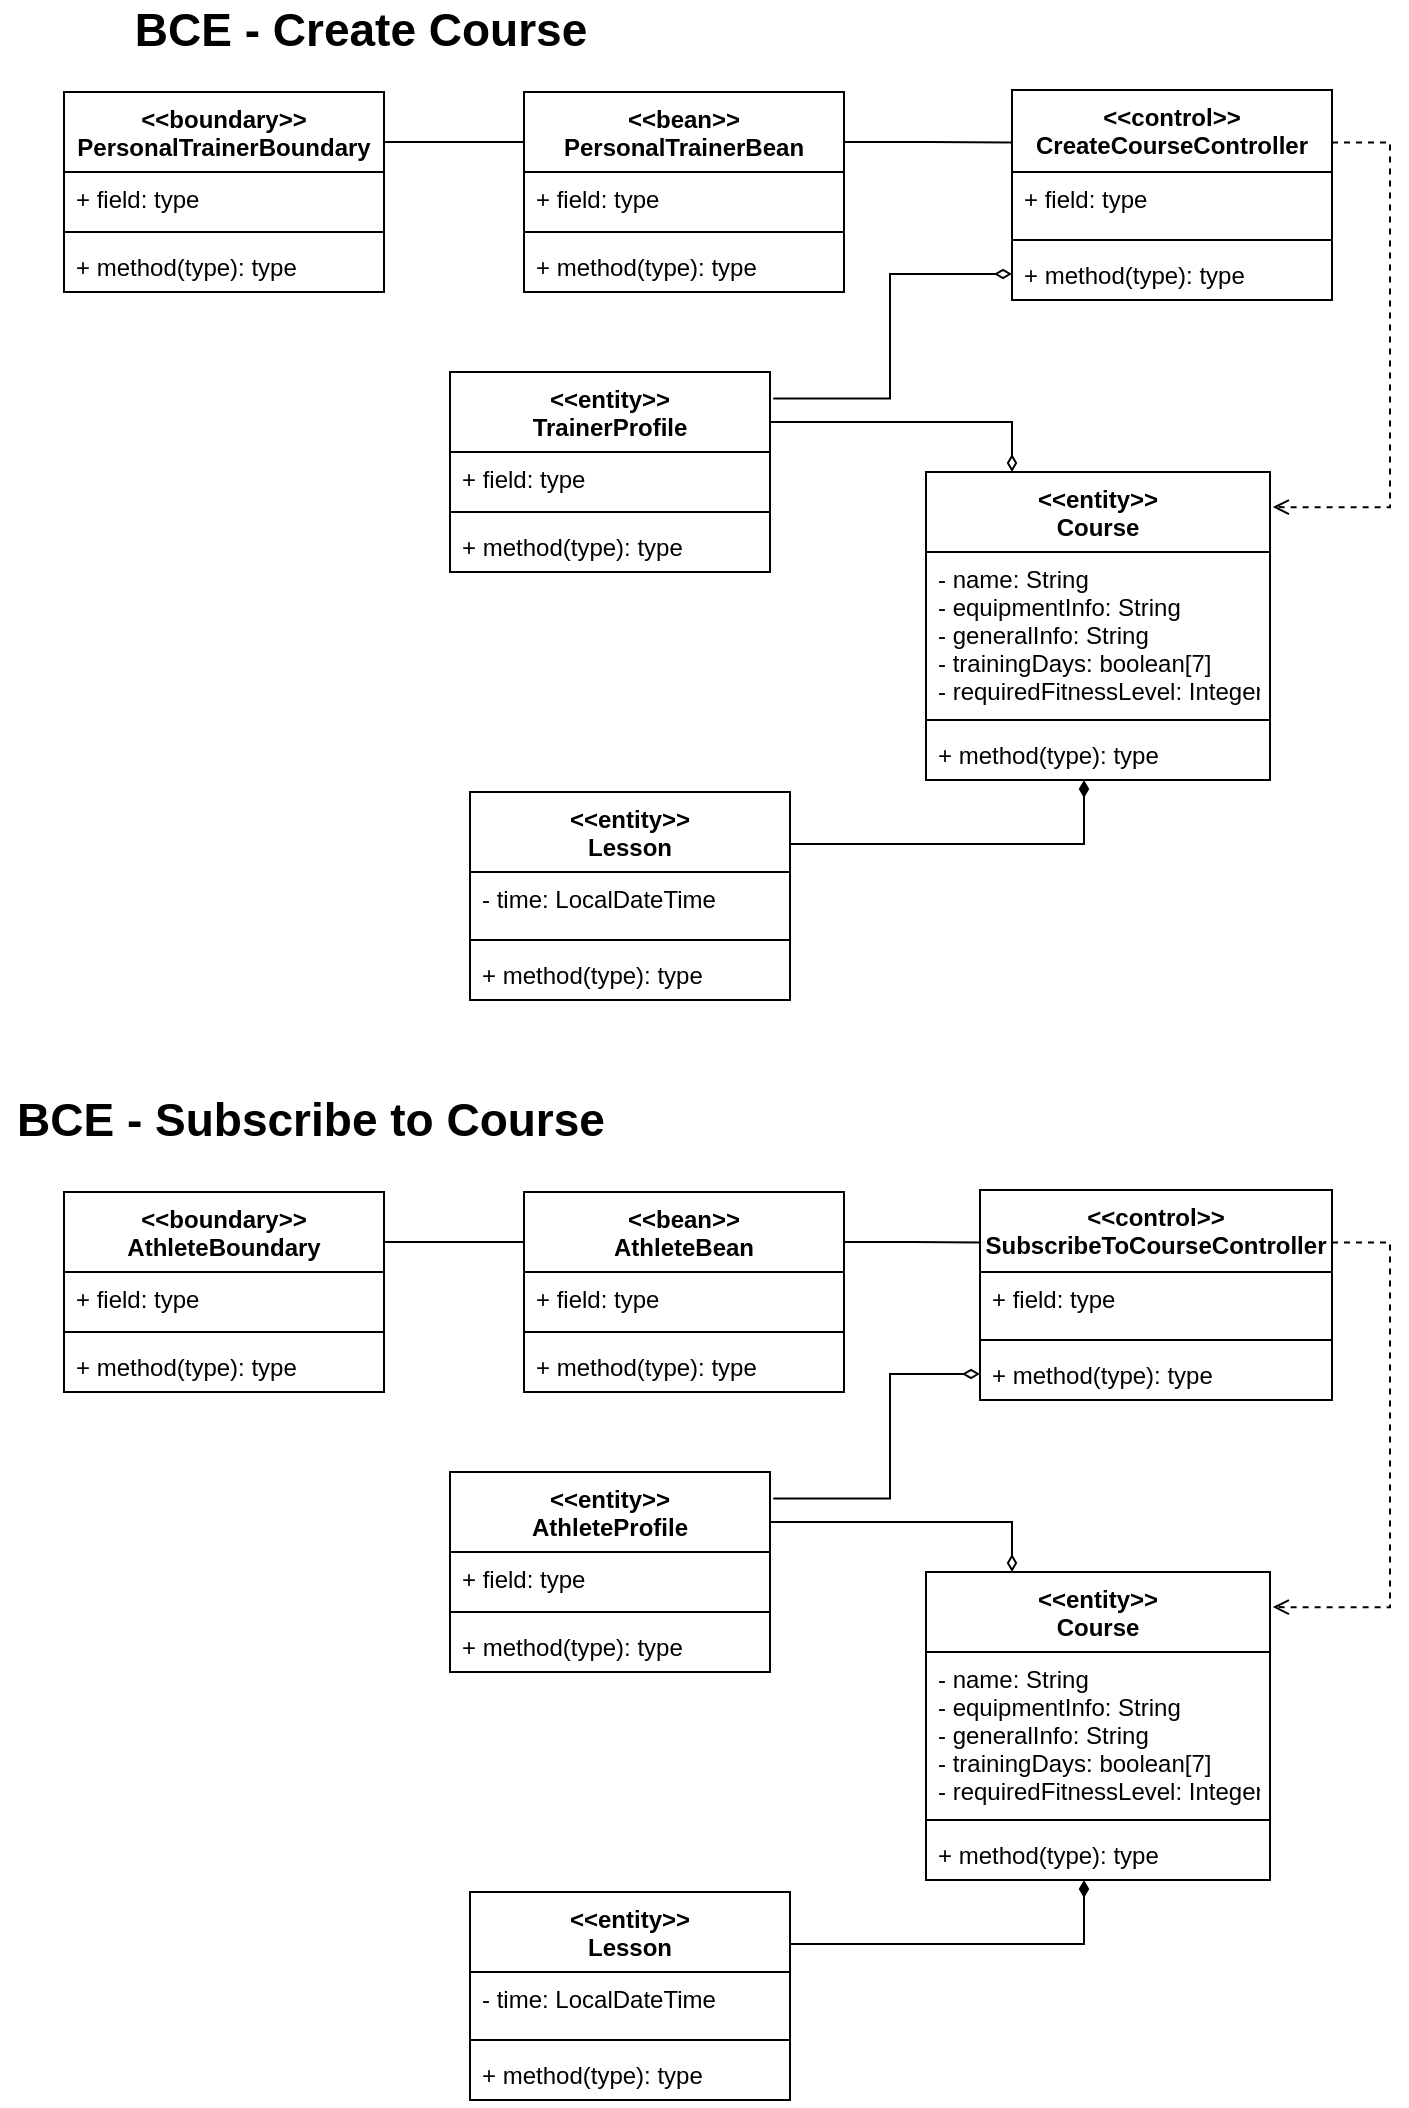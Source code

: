 <mxfile version="16.1.2" type="device"><diagram id="C5RBs43oDa-KdzZeNtuy" name="Page-1"><mxGraphModel dx="1038" dy="641" grid="1" gridSize="10" guides="1" tooltips="1" connect="1" arrows="1" fold="1" page="1" pageScale="1" pageWidth="827" pageHeight="1169" math="0" shadow="0"><root><mxCell id="WIyWlLk6GJQsqaUBKTNV-0"/><mxCell id="WIyWlLk6GJQsqaUBKTNV-1" parent="WIyWlLk6GJQsqaUBKTNV-0"/><mxCell id="F4uOX0KG_duVCiM6Psx7-8" value="&lt;&lt;control&gt;&gt;&#10;CreateCourseController" style="swimlane;fontStyle=1;align=center;verticalAlign=top;childLayout=stackLayout;horizontal=1;startSize=41;horizontalStack=0;resizeParent=1;resizeParentMax=0;resizeLast=0;collapsible=1;marginBottom=0;" vertex="1" parent="WIyWlLk6GJQsqaUBKTNV-1"><mxGeometry x="556" y="60" width="160" height="105" as="geometry"><mxRectangle x="571" y="169" width="100" height="30" as="alternateBounds"/></mxGeometry></mxCell><mxCell id="F4uOX0KG_duVCiM6Psx7-9" value="+ field: type" style="text;strokeColor=none;fillColor=none;align=left;verticalAlign=top;spacingLeft=4;spacingRight=4;overflow=hidden;rotatable=0;points=[[0,0.5],[1,0.5]];portConstraint=eastwest;" vertex="1" parent="F4uOX0KG_duVCiM6Psx7-8"><mxGeometry y="41" width="160" height="30" as="geometry"/></mxCell><mxCell id="F4uOX0KG_duVCiM6Psx7-10" value="" style="line;strokeWidth=1;fillColor=none;align=left;verticalAlign=middle;spacingTop=-1;spacingLeft=3;spacingRight=3;rotatable=0;labelPosition=right;points=[];portConstraint=eastwest;" vertex="1" parent="F4uOX0KG_duVCiM6Psx7-8"><mxGeometry y="71" width="160" height="8" as="geometry"/></mxCell><mxCell id="F4uOX0KG_duVCiM6Psx7-11" value="+ method(type): type" style="text;strokeColor=none;fillColor=none;align=left;verticalAlign=top;spacingLeft=4;spacingRight=4;overflow=hidden;rotatable=0;points=[[0,0.5],[1,0.5]];portConstraint=eastwest;" vertex="1" parent="F4uOX0KG_duVCiM6Psx7-8"><mxGeometry y="79" width="160" height="26" as="geometry"/></mxCell><mxCell id="F4uOX0KG_duVCiM6Psx7-32" style="edgeStyle=orthogonalEdgeStyle;rounded=0;orthogonalLoop=1;jettySize=auto;html=1;exitX=1;exitY=0.25;exitDx=0;exitDy=0;entryX=0;entryY=0.25;entryDx=0;entryDy=0;endArrow=none;endFill=0;" edge="1" parent="WIyWlLk6GJQsqaUBKTNV-1" source="F4uOX0KG_duVCiM6Psx7-12" target="F4uOX0KG_duVCiM6Psx7-20"><mxGeometry relative="1" as="geometry"/></mxCell><mxCell id="F4uOX0KG_duVCiM6Psx7-12" value="&lt;&lt;boundary&gt;&gt;&#10;PersonalTrainerBoundary" style="swimlane;fontStyle=1;align=center;verticalAlign=top;childLayout=stackLayout;horizontal=1;startSize=40;horizontalStack=0;resizeParent=1;resizeParentMax=0;resizeLast=0;collapsible=1;marginBottom=0;" vertex="1" parent="WIyWlLk6GJQsqaUBKTNV-1"><mxGeometry x="82" y="61" width="160" height="100" as="geometry"><mxRectangle x="97" y="170" width="180" height="40" as="alternateBounds"/></mxGeometry></mxCell><mxCell id="F4uOX0KG_duVCiM6Psx7-13" value="+ field: type" style="text;strokeColor=none;fillColor=none;align=left;verticalAlign=top;spacingLeft=4;spacingRight=4;overflow=hidden;rotatable=0;points=[[0,0.5],[1,0.5]];portConstraint=eastwest;" vertex="1" parent="F4uOX0KG_duVCiM6Psx7-12"><mxGeometry y="40" width="160" height="26" as="geometry"/></mxCell><mxCell id="F4uOX0KG_duVCiM6Psx7-14" value="" style="line;strokeWidth=1;fillColor=none;align=left;verticalAlign=middle;spacingTop=-1;spacingLeft=3;spacingRight=3;rotatable=0;labelPosition=right;points=[];portConstraint=eastwest;" vertex="1" parent="F4uOX0KG_duVCiM6Psx7-12"><mxGeometry y="66" width="160" height="8" as="geometry"/></mxCell><mxCell id="F4uOX0KG_duVCiM6Psx7-15" value="+ method(type): type" style="text;strokeColor=none;fillColor=none;align=left;verticalAlign=top;spacingLeft=4;spacingRight=4;overflow=hidden;rotatable=0;points=[[0,0.5],[1,0.5]];portConstraint=eastwest;" vertex="1" parent="F4uOX0KG_duVCiM6Psx7-12"><mxGeometry y="74" width="160" height="26" as="geometry"/></mxCell><mxCell id="F4uOX0KG_duVCiM6Psx7-33" style="edgeStyle=orthogonalEdgeStyle;rounded=0;orthogonalLoop=1;jettySize=auto;html=1;exitX=1;exitY=0.25;exitDx=0;exitDy=0;entryX=0;entryY=0.25;entryDx=0;entryDy=0;endArrow=none;endFill=0;" edge="1" parent="WIyWlLk6GJQsqaUBKTNV-1" source="F4uOX0KG_duVCiM6Psx7-20" target="F4uOX0KG_duVCiM6Psx7-8"><mxGeometry relative="1" as="geometry"/></mxCell><mxCell id="F4uOX0KG_duVCiM6Psx7-20" value="&lt;&lt;bean&gt;&gt;&#10;PersonalTrainerBean" style="swimlane;fontStyle=1;align=center;verticalAlign=top;childLayout=stackLayout;horizontal=1;startSize=40;horizontalStack=0;resizeParent=1;resizeParentMax=0;resizeLast=0;collapsible=1;marginBottom=0;" vertex="1" parent="WIyWlLk6GJQsqaUBKTNV-1"><mxGeometry x="312" y="61" width="160" height="100" as="geometry"><mxRectangle x="327" y="170" width="150" height="40" as="alternateBounds"/></mxGeometry></mxCell><mxCell id="F4uOX0KG_duVCiM6Psx7-21" value="+ field: type" style="text;strokeColor=none;fillColor=none;align=left;verticalAlign=top;spacingLeft=4;spacingRight=4;overflow=hidden;rotatable=0;points=[[0,0.5],[1,0.5]];portConstraint=eastwest;" vertex="1" parent="F4uOX0KG_duVCiM6Psx7-20"><mxGeometry y="40" width="160" height="26" as="geometry"/></mxCell><mxCell id="F4uOX0KG_duVCiM6Psx7-22" value="" style="line;strokeWidth=1;fillColor=none;align=left;verticalAlign=middle;spacingTop=-1;spacingLeft=3;spacingRight=3;rotatable=0;labelPosition=right;points=[];portConstraint=eastwest;" vertex="1" parent="F4uOX0KG_duVCiM6Psx7-20"><mxGeometry y="66" width="160" height="8" as="geometry"/></mxCell><mxCell id="F4uOX0KG_duVCiM6Psx7-23" value="+ method(type): type" style="text;strokeColor=none;fillColor=none;align=left;verticalAlign=top;spacingLeft=4;spacingRight=4;overflow=hidden;rotatable=0;points=[[0,0.5],[1,0.5]];portConstraint=eastwest;" vertex="1" parent="F4uOX0KG_duVCiM6Psx7-20"><mxGeometry y="74" width="160" height="26" as="geometry"/></mxCell><mxCell id="F4uOX0KG_duVCiM6Psx7-24" value="&lt;&lt;entity&gt;&gt;&#10;Course" style="swimlane;fontStyle=1;align=center;verticalAlign=top;childLayout=stackLayout;horizontal=1;startSize=40;horizontalStack=0;resizeParent=1;resizeParentMax=0;resizeLast=0;collapsible=1;marginBottom=0;" vertex="1" parent="WIyWlLk6GJQsqaUBKTNV-1"><mxGeometry x="513" y="251" width="172" height="154" as="geometry"/></mxCell><mxCell id="F4uOX0KG_duVCiM6Psx7-25" value="- name: String&#10;- equipmentInfo: String&#10;- generalInfo: String&#10;- trainingDays: boolean[7]&#10;- requiredFitnessLevel: Integer" style="text;strokeColor=none;fillColor=none;align=left;verticalAlign=top;spacingLeft=4;spacingRight=4;overflow=hidden;rotatable=0;points=[[0,0.5],[1,0.5]];portConstraint=eastwest;" vertex="1" parent="F4uOX0KG_duVCiM6Psx7-24"><mxGeometry y="40" width="172" height="80" as="geometry"/></mxCell><mxCell id="F4uOX0KG_duVCiM6Psx7-26" value="" style="line;strokeWidth=1;fillColor=none;align=left;verticalAlign=middle;spacingTop=-1;spacingLeft=3;spacingRight=3;rotatable=0;labelPosition=right;points=[];portConstraint=eastwest;" vertex="1" parent="F4uOX0KG_duVCiM6Psx7-24"><mxGeometry y="120" width="172" height="8" as="geometry"/></mxCell><mxCell id="F4uOX0KG_duVCiM6Psx7-27" value="+ method(type): type" style="text;strokeColor=none;fillColor=none;align=left;verticalAlign=top;spacingLeft=4;spacingRight=4;overflow=hidden;rotatable=0;points=[[0,0.5],[1,0.5]];portConstraint=eastwest;" vertex="1" parent="F4uOX0KG_duVCiM6Psx7-24"><mxGeometry y="128" width="172" height="26" as="geometry"/></mxCell><mxCell id="F4uOX0KG_duVCiM6Psx7-48" style="edgeStyle=orthogonalEdgeStyle;rounded=0;orthogonalLoop=1;jettySize=auto;html=1;exitX=1;exitY=0.25;exitDx=0;exitDy=0;entryX=0.25;entryY=0;entryDx=0;entryDy=0;endArrow=diamondThin;endFill=0;" edge="1" parent="WIyWlLk6GJQsqaUBKTNV-1" source="F4uOX0KG_duVCiM6Psx7-28" target="F4uOX0KG_duVCiM6Psx7-24"><mxGeometry relative="1" as="geometry"><Array as="points"><mxPoint x="556" y="226"/></Array></mxGeometry></mxCell><mxCell id="F4uOX0KG_duVCiM6Psx7-49" style="edgeStyle=orthogonalEdgeStyle;rounded=0;orthogonalLoop=1;jettySize=auto;html=1;exitX=1.01;exitY=0.132;exitDx=0;exitDy=0;entryX=0;entryY=0.5;entryDx=0;entryDy=0;endArrow=diamondThin;endFill=0;exitPerimeter=0;" edge="1" parent="WIyWlLk6GJQsqaUBKTNV-1" source="F4uOX0KG_duVCiM6Psx7-28" target="F4uOX0KG_duVCiM6Psx7-11"><mxGeometry relative="1" as="geometry"><Array as="points"><mxPoint x="495" y="214"/><mxPoint x="495" y="152"/></Array></mxGeometry></mxCell><mxCell id="F4uOX0KG_duVCiM6Psx7-28" value="&lt;&lt;entity&gt;&gt;&#10;TrainerProfile" style="swimlane;fontStyle=1;align=center;verticalAlign=top;childLayout=stackLayout;horizontal=1;startSize=40;horizontalStack=0;resizeParent=1;resizeParentMax=0;resizeLast=0;collapsible=1;marginBottom=0;" vertex="1" parent="WIyWlLk6GJQsqaUBKTNV-1"><mxGeometry x="275" y="201" width="160" height="100" as="geometry"/></mxCell><mxCell id="F4uOX0KG_duVCiM6Psx7-29" value="+ field: type" style="text;strokeColor=none;fillColor=none;align=left;verticalAlign=top;spacingLeft=4;spacingRight=4;overflow=hidden;rotatable=0;points=[[0,0.5],[1,0.5]];portConstraint=eastwest;" vertex="1" parent="F4uOX0KG_duVCiM6Psx7-28"><mxGeometry y="40" width="160" height="26" as="geometry"/></mxCell><mxCell id="F4uOX0KG_duVCiM6Psx7-30" value="" style="line;strokeWidth=1;fillColor=none;align=left;verticalAlign=middle;spacingTop=-1;spacingLeft=3;spacingRight=3;rotatable=0;labelPosition=right;points=[];portConstraint=eastwest;" vertex="1" parent="F4uOX0KG_duVCiM6Psx7-28"><mxGeometry y="66" width="160" height="8" as="geometry"/></mxCell><mxCell id="F4uOX0KG_duVCiM6Psx7-31" value="+ method(type): type" style="text;strokeColor=none;fillColor=none;align=left;verticalAlign=top;spacingLeft=4;spacingRight=4;overflow=hidden;rotatable=0;points=[[0,0.5],[1,0.5]];portConstraint=eastwest;" vertex="1" parent="F4uOX0KG_duVCiM6Psx7-28"><mxGeometry y="74" width="160" height="26" as="geometry"/></mxCell><mxCell id="F4uOX0KG_duVCiM6Psx7-34" style="edgeStyle=orthogonalEdgeStyle;rounded=0;orthogonalLoop=1;jettySize=auto;html=1;exitX=1;exitY=0.25;exitDx=0;exitDy=0;entryX=1.008;entryY=0.114;entryDx=0;entryDy=0;endArrow=open;endFill=0;dashed=1;entryPerimeter=0;" edge="1" parent="WIyWlLk6GJQsqaUBKTNV-1" source="F4uOX0KG_duVCiM6Psx7-8" target="F4uOX0KG_duVCiM6Psx7-24"><mxGeometry relative="1" as="geometry"><Array as="points"><mxPoint x="745" y="86"/><mxPoint x="745" y="269"/></Array></mxGeometry></mxCell><mxCell id="F4uOX0KG_duVCiM6Psx7-47" style="edgeStyle=orthogonalEdgeStyle;rounded=0;orthogonalLoop=1;jettySize=auto;html=1;exitX=1;exitY=0.25;exitDx=0;exitDy=0;endArrow=diamondThin;endFill=1;" edge="1" parent="WIyWlLk6GJQsqaUBKTNV-1" source="F4uOX0KG_duVCiM6Psx7-43" target="F4uOX0KG_duVCiM6Psx7-27"><mxGeometry relative="1" as="geometry"><Array as="points"><mxPoint x="592" y="437"/></Array></mxGeometry></mxCell><mxCell id="F4uOX0KG_duVCiM6Psx7-43" value="&lt;&lt;entity&gt;&gt;&#10;Lesson" style="swimlane;fontStyle=1;align=center;verticalAlign=top;childLayout=stackLayout;horizontal=1;startSize=40;horizontalStack=0;resizeParent=1;resizeParentMax=0;resizeLast=0;collapsible=1;marginBottom=0;" vertex="1" parent="WIyWlLk6GJQsqaUBKTNV-1"><mxGeometry x="285" y="411" width="160" height="104" as="geometry"/></mxCell><mxCell id="F4uOX0KG_duVCiM6Psx7-44" value="- time: LocalDateTime" style="text;strokeColor=none;fillColor=none;align=left;verticalAlign=top;spacingLeft=4;spacingRight=4;overflow=hidden;rotatable=0;points=[[0,0.5],[1,0.5]];portConstraint=eastwest;" vertex="1" parent="F4uOX0KG_duVCiM6Psx7-43"><mxGeometry y="40" width="160" height="30" as="geometry"/></mxCell><mxCell id="F4uOX0KG_duVCiM6Psx7-45" value="" style="line;strokeWidth=1;fillColor=none;align=left;verticalAlign=middle;spacingTop=-1;spacingLeft=3;spacingRight=3;rotatable=0;labelPosition=right;points=[];portConstraint=eastwest;" vertex="1" parent="F4uOX0KG_duVCiM6Psx7-43"><mxGeometry y="70" width="160" height="8" as="geometry"/></mxCell><mxCell id="F4uOX0KG_duVCiM6Psx7-46" value="+ method(type): type" style="text;strokeColor=none;fillColor=none;align=left;verticalAlign=top;spacingLeft=4;spacingRight=4;overflow=hidden;rotatable=0;points=[[0,0.5],[1,0.5]];portConstraint=eastwest;" vertex="1" parent="F4uOX0KG_duVCiM6Psx7-43"><mxGeometry y="78" width="160" height="26" as="geometry"/></mxCell><mxCell id="F4uOX0KG_duVCiM6Psx7-54" value="BCE - Create Course" style="text;html=1;align=center;verticalAlign=middle;resizable=0;points=[];autosize=1;strokeColor=none;fillColor=none;fontStyle=1;fontSize=23;" vertex="1" parent="WIyWlLk6GJQsqaUBKTNV-1"><mxGeometry x="110" y="15" width="240" height="30" as="geometry"/></mxCell><mxCell id="F4uOX0KG_duVCiM6Psx7-55" value="BCE - Subscribe to Course" style="text;html=1;align=center;verticalAlign=middle;resizable=0;points=[];autosize=1;strokeColor=none;fillColor=none;fontStyle=1;fontSize=23;" vertex="1" parent="WIyWlLk6GJQsqaUBKTNV-1"><mxGeometry x="50" y="560" width="310" height="30" as="geometry"/></mxCell><mxCell id="F4uOX0KG_duVCiM6Psx7-56" value="&lt;&lt;control&gt;&gt;&#10;SubscribeToCourseController" style="swimlane;fontStyle=1;align=center;verticalAlign=top;childLayout=stackLayout;horizontal=1;startSize=41;horizontalStack=0;resizeParent=1;resizeParentMax=0;resizeLast=0;collapsible=1;marginBottom=0;" vertex="1" parent="WIyWlLk6GJQsqaUBKTNV-1"><mxGeometry x="540" y="610" width="176" height="105" as="geometry"><mxRectangle x="571" y="169" width="100" height="30" as="alternateBounds"/></mxGeometry></mxCell><mxCell id="F4uOX0KG_duVCiM6Psx7-57" value="+ field: type" style="text;strokeColor=none;fillColor=none;align=left;verticalAlign=top;spacingLeft=4;spacingRight=4;overflow=hidden;rotatable=0;points=[[0,0.5],[1,0.5]];portConstraint=eastwest;" vertex="1" parent="F4uOX0KG_duVCiM6Psx7-56"><mxGeometry y="41" width="176" height="30" as="geometry"/></mxCell><mxCell id="F4uOX0KG_duVCiM6Psx7-58" value="" style="line;strokeWidth=1;fillColor=none;align=left;verticalAlign=middle;spacingTop=-1;spacingLeft=3;spacingRight=3;rotatable=0;labelPosition=right;points=[];portConstraint=eastwest;" vertex="1" parent="F4uOX0KG_duVCiM6Psx7-56"><mxGeometry y="71" width="176" height="8" as="geometry"/></mxCell><mxCell id="F4uOX0KG_duVCiM6Psx7-59" value="+ method(type): type" style="text;strokeColor=none;fillColor=none;align=left;verticalAlign=top;spacingLeft=4;spacingRight=4;overflow=hidden;rotatable=0;points=[[0,0.5],[1,0.5]];portConstraint=eastwest;" vertex="1" parent="F4uOX0KG_duVCiM6Psx7-56"><mxGeometry y="79" width="176" height="26" as="geometry"/></mxCell><mxCell id="F4uOX0KG_duVCiM6Psx7-60" style="edgeStyle=orthogonalEdgeStyle;rounded=0;orthogonalLoop=1;jettySize=auto;html=1;exitX=1;exitY=0.25;exitDx=0;exitDy=0;entryX=0;entryY=0.25;entryDx=0;entryDy=0;endArrow=none;endFill=0;" edge="1" parent="WIyWlLk6GJQsqaUBKTNV-1" source="F4uOX0KG_duVCiM6Psx7-61" target="F4uOX0KG_duVCiM6Psx7-66"><mxGeometry relative="1" as="geometry"/></mxCell><mxCell id="F4uOX0KG_duVCiM6Psx7-61" value="&lt;&lt;boundary&gt;&gt;&#10;AthleteBoundary" style="swimlane;fontStyle=1;align=center;verticalAlign=top;childLayout=stackLayout;horizontal=1;startSize=40;horizontalStack=0;resizeParent=1;resizeParentMax=0;resizeLast=0;collapsible=1;marginBottom=0;" vertex="1" parent="WIyWlLk6GJQsqaUBKTNV-1"><mxGeometry x="82" y="611" width="160" height="100" as="geometry"><mxRectangle x="97" y="170" width="180" height="40" as="alternateBounds"/></mxGeometry></mxCell><mxCell id="F4uOX0KG_duVCiM6Psx7-62" value="+ field: type" style="text;strokeColor=none;fillColor=none;align=left;verticalAlign=top;spacingLeft=4;spacingRight=4;overflow=hidden;rotatable=0;points=[[0,0.5],[1,0.5]];portConstraint=eastwest;" vertex="1" parent="F4uOX0KG_duVCiM6Psx7-61"><mxGeometry y="40" width="160" height="26" as="geometry"/></mxCell><mxCell id="F4uOX0KG_duVCiM6Psx7-63" value="" style="line;strokeWidth=1;fillColor=none;align=left;verticalAlign=middle;spacingTop=-1;spacingLeft=3;spacingRight=3;rotatable=0;labelPosition=right;points=[];portConstraint=eastwest;" vertex="1" parent="F4uOX0KG_duVCiM6Psx7-61"><mxGeometry y="66" width="160" height="8" as="geometry"/></mxCell><mxCell id="F4uOX0KG_duVCiM6Psx7-64" value="+ method(type): type" style="text;strokeColor=none;fillColor=none;align=left;verticalAlign=top;spacingLeft=4;spacingRight=4;overflow=hidden;rotatable=0;points=[[0,0.5],[1,0.5]];portConstraint=eastwest;" vertex="1" parent="F4uOX0KG_duVCiM6Psx7-61"><mxGeometry y="74" width="160" height="26" as="geometry"/></mxCell><mxCell id="F4uOX0KG_duVCiM6Psx7-65" style="edgeStyle=orthogonalEdgeStyle;rounded=0;orthogonalLoop=1;jettySize=auto;html=1;exitX=1;exitY=0.25;exitDx=0;exitDy=0;entryX=0;entryY=0.25;entryDx=0;entryDy=0;endArrow=none;endFill=0;" edge="1" parent="WIyWlLk6GJQsqaUBKTNV-1" source="F4uOX0KG_duVCiM6Psx7-66" target="F4uOX0KG_duVCiM6Psx7-56"><mxGeometry relative="1" as="geometry"/></mxCell><mxCell id="F4uOX0KG_duVCiM6Psx7-66" value="&lt;&lt;bean&gt;&gt;&#10;AthleteBean" style="swimlane;fontStyle=1;align=center;verticalAlign=top;childLayout=stackLayout;horizontal=1;startSize=40;horizontalStack=0;resizeParent=1;resizeParentMax=0;resizeLast=0;collapsible=1;marginBottom=0;" vertex="1" parent="WIyWlLk6GJQsqaUBKTNV-1"><mxGeometry x="312" y="611" width="160" height="100" as="geometry"><mxRectangle x="327" y="170" width="150" height="40" as="alternateBounds"/></mxGeometry></mxCell><mxCell id="F4uOX0KG_duVCiM6Psx7-67" value="+ field: type" style="text;strokeColor=none;fillColor=none;align=left;verticalAlign=top;spacingLeft=4;spacingRight=4;overflow=hidden;rotatable=0;points=[[0,0.5],[1,0.5]];portConstraint=eastwest;" vertex="1" parent="F4uOX0KG_duVCiM6Psx7-66"><mxGeometry y="40" width="160" height="26" as="geometry"/></mxCell><mxCell id="F4uOX0KG_duVCiM6Psx7-68" value="" style="line;strokeWidth=1;fillColor=none;align=left;verticalAlign=middle;spacingTop=-1;spacingLeft=3;spacingRight=3;rotatable=0;labelPosition=right;points=[];portConstraint=eastwest;" vertex="1" parent="F4uOX0KG_duVCiM6Psx7-66"><mxGeometry y="66" width="160" height="8" as="geometry"/></mxCell><mxCell id="F4uOX0KG_duVCiM6Psx7-69" value="+ method(type): type" style="text;strokeColor=none;fillColor=none;align=left;verticalAlign=top;spacingLeft=4;spacingRight=4;overflow=hidden;rotatable=0;points=[[0,0.5],[1,0.5]];portConstraint=eastwest;" vertex="1" parent="F4uOX0KG_duVCiM6Psx7-66"><mxGeometry y="74" width="160" height="26" as="geometry"/></mxCell><mxCell id="F4uOX0KG_duVCiM6Psx7-70" value="&lt;&lt;entity&gt;&gt;&#10;Course" style="swimlane;fontStyle=1;align=center;verticalAlign=top;childLayout=stackLayout;horizontal=1;startSize=40;horizontalStack=0;resizeParent=1;resizeParentMax=0;resizeLast=0;collapsible=1;marginBottom=0;" vertex="1" parent="WIyWlLk6GJQsqaUBKTNV-1"><mxGeometry x="513" y="801" width="172" height="154" as="geometry"/></mxCell><mxCell id="F4uOX0KG_duVCiM6Psx7-71" value="- name: String&#10;- equipmentInfo: String&#10;- generalInfo: String&#10;- trainingDays: boolean[7]&#10;- requiredFitnessLevel: Integer" style="text;strokeColor=none;fillColor=none;align=left;verticalAlign=top;spacingLeft=4;spacingRight=4;overflow=hidden;rotatable=0;points=[[0,0.5],[1,0.5]];portConstraint=eastwest;" vertex="1" parent="F4uOX0KG_duVCiM6Psx7-70"><mxGeometry y="40" width="172" height="80" as="geometry"/></mxCell><mxCell id="F4uOX0KG_duVCiM6Psx7-72" value="" style="line;strokeWidth=1;fillColor=none;align=left;verticalAlign=middle;spacingTop=-1;spacingLeft=3;spacingRight=3;rotatable=0;labelPosition=right;points=[];portConstraint=eastwest;" vertex="1" parent="F4uOX0KG_duVCiM6Psx7-70"><mxGeometry y="120" width="172" height="8" as="geometry"/></mxCell><mxCell id="F4uOX0KG_duVCiM6Psx7-73" value="+ method(type): type" style="text;strokeColor=none;fillColor=none;align=left;verticalAlign=top;spacingLeft=4;spacingRight=4;overflow=hidden;rotatable=0;points=[[0,0.5],[1,0.5]];portConstraint=eastwest;" vertex="1" parent="F4uOX0KG_duVCiM6Psx7-70"><mxGeometry y="128" width="172" height="26" as="geometry"/></mxCell><mxCell id="F4uOX0KG_duVCiM6Psx7-74" style="edgeStyle=orthogonalEdgeStyle;rounded=0;orthogonalLoop=1;jettySize=auto;html=1;exitX=1;exitY=0.25;exitDx=0;exitDy=0;entryX=0.25;entryY=0;entryDx=0;entryDy=0;endArrow=diamondThin;endFill=0;" edge="1" parent="WIyWlLk6GJQsqaUBKTNV-1" source="F4uOX0KG_duVCiM6Psx7-76" target="F4uOX0KG_duVCiM6Psx7-70"><mxGeometry relative="1" as="geometry"><Array as="points"><mxPoint x="556" y="776"/></Array></mxGeometry></mxCell><mxCell id="F4uOX0KG_duVCiM6Psx7-75" style="edgeStyle=orthogonalEdgeStyle;rounded=0;orthogonalLoop=1;jettySize=auto;html=1;exitX=1.01;exitY=0.132;exitDx=0;exitDy=0;entryX=0;entryY=0.5;entryDx=0;entryDy=0;endArrow=diamondThin;endFill=0;exitPerimeter=0;" edge="1" parent="WIyWlLk6GJQsqaUBKTNV-1" source="F4uOX0KG_duVCiM6Psx7-76" target="F4uOX0KG_duVCiM6Psx7-59"><mxGeometry relative="1" as="geometry"><Array as="points"><mxPoint x="495" y="764"/><mxPoint x="495" y="702"/></Array></mxGeometry></mxCell><mxCell id="F4uOX0KG_duVCiM6Psx7-76" value="&lt;&lt;entity&gt;&gt;&#10;AthleteProfile" style="swimlane;fontStyle=1;align=center;verticalAlign=top;childLayout=stackLayout;horizontal=1;startSize=40;horizontalStack=0;resizeParent=1;resizeParentMax=0;resizeLast=0;collapsible=1;marginBottom=0;" vertex="1" parent="WIyWlLk6GJQsqaUBKTNV-1"><mxGeometry x="275" y="751" width="160" height="100" as="geometry"/></mxCell><mxCell id="F4uOX0KG_duVCiM6Psx7-77" value="+ field: type" style="text;strokeColor=none;fillColor=none;align=left;verticalAlign=top;spacingLeft=4;spacingRight=4;overflow=hidden;rotatable=0;points=[[0,0.5],[1,0.5]];portConstraint=eastwest;" vertex="1" parent="F4uOX0KG_duVCiM6Psx7-76"><mxGeometry y="40" width="160" height="26" as="geometry"/></mxCell><mxCell id="F4uOX0KG_duVCiM6Psx7-78" value="" style="line;strokeWidth=1;fillColor=none;align=left;verticalAlign=middle;spacingTop=-1;spacingLeft=3;spacingRight=3;rotatable=0;labelPosition=right;points=[];portConstraint=eastwest;" vertex="1" parent="F4uOX0KG_duVCiM6Psx7-76"><mxGeometry y="66" width="160" height="8" as="geometry"/></mxCell><mxCell id="F4uOX0KG_duVCiM6Psx7-79" value="+ method(type): type" style="text;strokeColor=none;fillColor=none;align=left;verticalAlign=top;spacingLeft=4;spacingRight=4;overflow=hidden;rotatable=0;points=[[0,0.5],[1,0.5]];portConstraint=eastwest;" vertex="1" parent="F4uOX0KG_duVCiM6Psx7-76"><mxGeometry y="74" width="160" height="26" as="geometry"/></mxCell><mxCell id="F4uOX0KG_duVCiM6Psx7-80" style="edgeStyle=orthogonalEdgeStyle;rounded=0;orthogonalLoop=1;jettySize=auto;html=1;exitX=1;exitY=0.25;exitDx=0;exitDy=0;entryX=1.008;entryY=0.114;entryDx=0;entryDy=0;endArrow=open;endFill=0;dashed=1;entryPerimeter=0;" edge="1" parent="WIyWlLk6GJQsqaUBKTNV-1" source="F4uOX0KG_duVCiM6Psx7-56" target="F4uOX0KG_duVCiM6Psx7-70"><mxGeometry relative="1" as="geometry"><Array as="points"><mxPoint x="745" y="636"/><mxPoint x="745" y="819"/></Array></mxGeometry></mxCell><mxCell id="F4uOX0KG_duVCiM6Psx7-81" style="edgeStyle=orthogonalEdgeStyle;rounded=0;orthogonalLoop=1;jettySize=auto;html=1;exitX=1;exitY=0.25;exitDx=0;exitDy=0;endArrow=diamondThin;endFill=1;" edge="1" parent="WIyWlLk6GJQsqaUBKTNV-1" source="F4uOX0KG_duVCiM6Psx7-82" target="F4uOX0KG_duVCiM6Psx7-73"><mxGeometry relative="1" as="geometry"><Array as="points"><mxPoint x="592" y="987"/></Array></mxGeometry></mxCell><mxCell id="F4uOX0KG_duVCiM6Psx7-82" value="&lt;&lt;entity&gt;&gt;&#10;Lesson" style="swimlane;fontStyle=1;align=center;verticalAlign=top;childLayout=stackLayout;horizontal=1;startSize=40;horizontalStack=0;resizeParent=1;resizeParentMax=0;resizeLast=0;collapsible=1;marginBottom=0;" vertex="1" parent="WIyWlLk6GJQsqaUBKTNV-1"><mxGeometry x="285" y="961" width="160" height="104" as="geometry"/></mxCell><mxCell id="F4uOX0KG_duVCiM6Psx7-83" value="- time: LocalDateTime" style="text;strokeColor=none;fillColor=none;align=left;verticalAlign=top;spacingLeft=4;spacingRight=4;overflow=hidden;rotatable=0;points=[[0,0.5],[1,0.5]];portConstraint=eastwest;" vertex="1" parent="F4uOX0KG_duVCiM6Psx7-82"><mxGeometry y="40" width="160" height="30" as="geometry"/></mxCell><mxCell id="F4uOX0KG_duVCiM6Psx7-84" value="" style="line;strokeWidth=1;fillColor=none;align=left;verticalAlign=middle;spacingTop=-1;spacingLeft=3;spacingRight=3;rotatable=0;labelPosition=right;points=[];portConstraint=eastwest;" vertex="1" parent="F4uOX0KG_duVCiM6Psx7-82"><mxGeometry y="70" width="160" height="8" as="geometry"/></mxCell><mxCell id="F4uOX0KG_duVCiM6Psx7-85" value="+ method(type): type" style="text;strokeColor=none;fillColor=none;align=left;verticalAlign=top;spacingLeft=4;spacingRight=4;overflow=hidden;rotatable=0;points=[[0,0.5],[1,0.5]];portConstraint=eastwest;" vertex="1" parent="F4uOX0KG_duVCiM6Psx7-82"><mxGeometry y="78" width="160" height="26" as="geometry"/></mxCell></root></mxGraphModel></diagram></mxfile>
